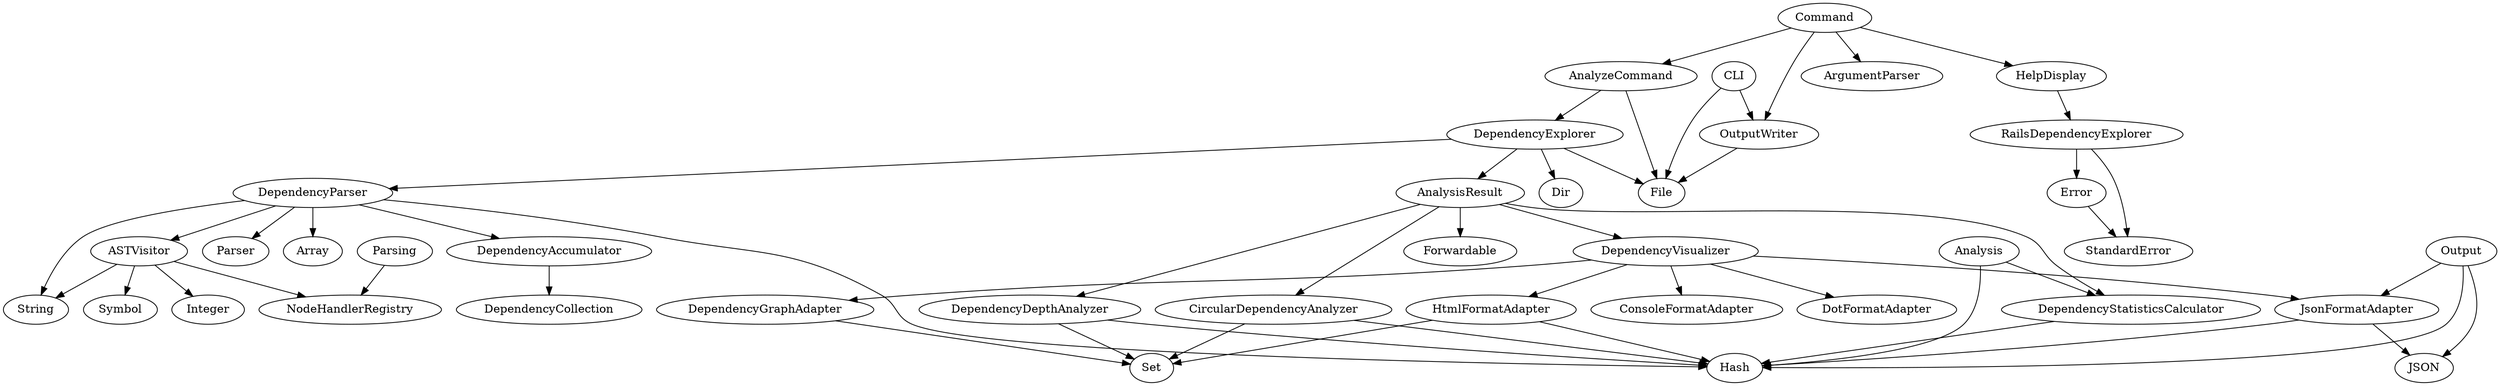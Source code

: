 digraph dependencies {
  "RailsDependencyExplorer" -> "Error";
  "RailsDependencyExplorer" -> "StandardError";
  "Analysis" -> "DependencyStatisticsCalculator";
  "Analysis" -> "Hash";
  "AnalysisResult" -> "Forwardable";
  "AnalysisResult" -> "DependencyVisualizer";
  "AnalysisResult" -> "CircularDependencyAnalyzer";
  "AnalysisResult" -> "DependencyDepthAnalyzer";
  "AnalysisResult" -> "DependencyStatisticsCalculator";
  "CircularDependencyAnalyzer" -> "Set";
  "CircularDependencyAnalyzer" -> "Hash";
  "DependencyDepthAnalyzer" -> "Hash";
  "DependencyDepthAnalyzer" -> "Set";
  "DependencyExplorer" -> "AnalysisResult";
  "DependencyExplorer" -> "Dir";
  "DependencyExplorer" -> "File";
  "DependencyExplorer" -> "DependencyParser";
  "DependencyStatisticsCalculator" -> "Hash";
  "CLI" -> "OutputWriter";
  "CLI" -> "File";
  "AnalyzeCommand" -> "File";
  "AnalyzeCommand" -> "DependencyExplorer";
  "Command" -> "ArgumentParser";
  "Command" -> "OutputWriter";
  "Command" -> "HelpDisplay";
  "Command" -> "AnalyzeCommand";
  "HelpDisplay" -> "RailsDependencyExplorer";
  "OutputWriter" -> "File";
  "Output" -> "JsonFormatAdapter";
  "Output" -> "JSON";
  "Output" -> "Hash";
  "DependencyGraphAdapter" -> "Set";
  "DependencyVisualizer" -> "DependencyGraphAdapter";
  "DependencyVisualizer" -> "DotFormatAdapter";
  "DependencyVisualizer" -> "JsonFormatAdapter";
  "DependencyVisualizer" -> "HtmlFormatAdapter";
  "DependencyVisualizer" -> "ConsoleFormatAdapter";
  "HtmlFormatAdapter" -> "Set";
  "HtmlFormatAdapter" -> "Hash";
  "JsonFormatAdapter" -> "JSON";
  "JsonFormatAdapter" -> "Hash";
  "Parsing" -> "NodeHandlerRegistry";
  "ASTVisitor" -> "NodeHandlerRegistry";
  "ASTVisitor" -> "Symbol";
  "ASTVisitor" -> "String";
  "ASTVisitor" -> "Integer";
  "DependencyAccumulator" -> "DependencyCollection";
  "DependencyParser" -> "Parser";
  "DependencyParser" -> "DependencyAccumulator";
  "DependencyParser" -> "ASTVisitor";
  "DependencyParser" -> "Array";
  "DependencyParser" -> "Hash";
  "DependencyParser" -> "String";
  "Error" -> "StandardError";
}